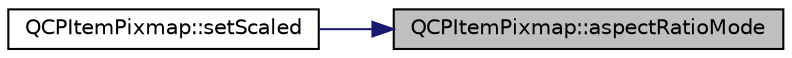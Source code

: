 digraph "QCPItemPixmap::aspectRatioMode"
{
 // LATEX_PDF_SIZE
  edge [fontname="Helvetica",fontsize="10",labelfontname="Helvetica",labelfontsize="10"];
  node [fontname="Helvetica",fontsize="10",shape=record];
  rankdir="RL";
  Node1 [label="QCPItemPixmap::aspectRatioMode",height=0.2,width=0.4,color="black", fillcolor="grey75", style="filled", fontcolor="black",tooltip=" "];
  Node1 -> Node2 [dir="back",color="midnightblue",fontsize="10",style="solid",fontname="Helvetica"];
  Node2 [label="QCPItemPixmap::setScaled",height=0.2,width=0.4,color="black", fillcolor="white", style="filled",URL="$classQCPItemPixmap.html#ab4d44529a1c6c8d37d0ea7560e042777",tooltip=" "];
}
